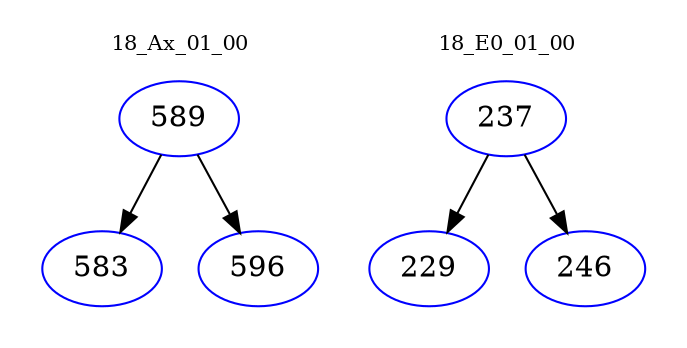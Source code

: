 digraph{
subgraph cluster_0 {
color = white
label = "18_Ax_01_00";
fontsize=10;
T0_589 [label="589", color="blue"]
T0_589 -> T0_583 [color="black"]
T0_583 [label="583", color="blue"]
T0_589 -> T0_596 [color="black"]
T0_596 [label="596", color="blue"]
}
subgraph cluster_1 {
color = white
label = "18_E0_01_00";
fontsize=10;
T1_237 [label="237", color="blue"]
T1_237 -> T1_229 [color="black"]
T1_229 [label="229", color="blue"]
T1_237 -> T1_246 [color="black"]
T1_246 [label="246", color="blue"]
}
}

